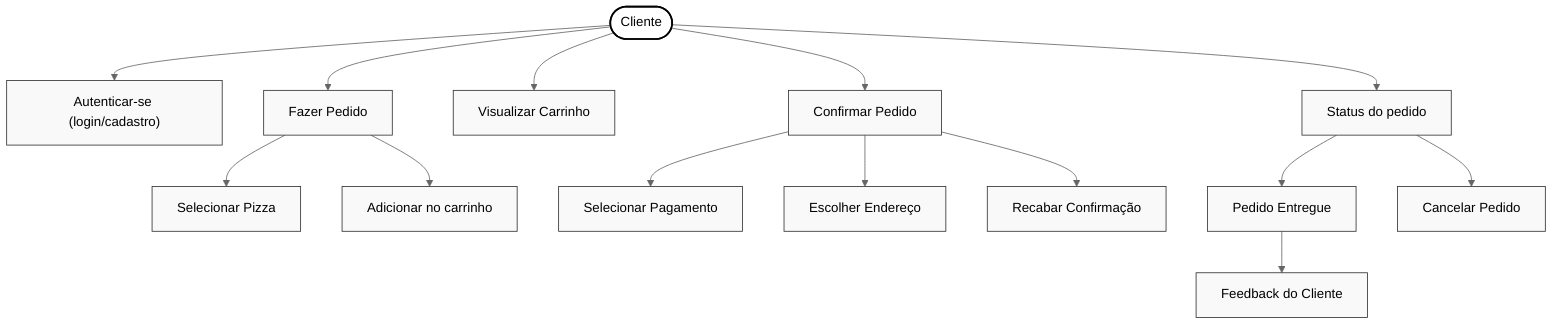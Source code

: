 %%{init: {'theme': 'neutral', 'fontFamily': 'Arial', 'gantt': {'barHeight': 20}}}%%
graph TD
    %% Definindo o ator Cliente
    Cliente([Cliente])
    
    %% Casos de uso PRINCIPAIS (conectados diretamente ao Cliente)
    Cliente --> Autenticar["Autenticar-se (login/cadastro)"]
    Cliente --> FazerPedido["Fazer Pedido"]
    Cliente --> VisualizarCarrinho["Visualizar Carrinho"]
    Cliente --> ConfirmarPedido["Confirmar Pedido"]
    Cliente --> StatusPedido["Status do pedido"]
    
    %% SUBCASOS de "Fazer Pedido"
    FazerPedido --> SelecionarPizza["Selecionar Pizza"]
    FazerPedido --> AdicionarCarrinho["Adicionar no carrinho"]
    
    %% SUBCASOS de "Confirmar Pedido"
    ConfirmarPedido --> SelecionarPagamento["Selecionar Pagamento"]
    ConfirmarPedido --> EscolherEndereco["Escolher Endereço"]
    ConfirmarPedido --> RecabarConfirmacao["Recabar Confirmação"]
    
    %% SUBCASOS de "Status do pedido"
    StatusPedido --> PedidoEntregue["Pedido Entregue"]
    StatusPedido --> CancelarPedido["Cancelar Pedido"]
    
    %% Extensão de "Pedido Entregue"
    PedidoEntregue --> FeedbackCliente["Feedback do Cliente"]
    
    %% ESTILIZAÇÃO para ficar IDÊNTICO ao PDF
    classDef actor fill:#fff,stroke:#000,stroke-width:2px,shape:circle;
    classDef useCase fill:#f9f9f9,stroke:#333,stroke-width:1px,shape:ellipse;
    class Cliente actor;
    class Autenticar,FazerPedido,VisualizarCarrinho,ConfirmarPedido,StatusPedido,SelecionarPizza,AdicionarCarrinho,SelecionarPagamento,EscolherEndereco,RecabarConfirmacao,PedidoEntregue,CancelarPedido,FeedbackCliente useCase;